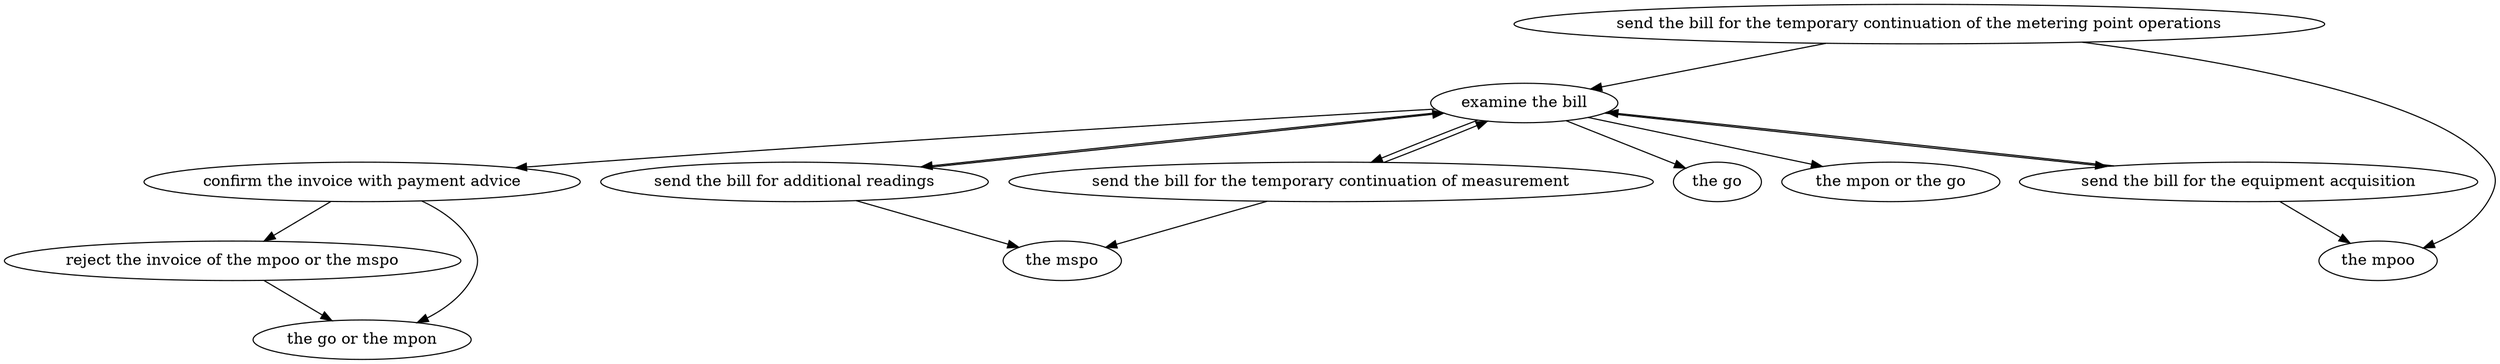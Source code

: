 strict digraph "doc-10.14" {
	graph [name="doc-10.14"];
	"send the bill for the temporary continuation of the metering point operations"	[attrs="{'type': 'Activity', 'label': 'send the bill for the temporary continuation of the metering point operations'}"];
	"examine the bill"	[attrs="{'type': 'Activity', 'label': 'examine the bill'}"];
	"send the bill for the temporary continuation of the metering point operations" -> "examine the bill"	[attrs="{'type': 'flow', 'label': 'flow'}"];
	"the mpoo"	[attrs="{'type': 'Actor', 'label': 'the mpoo'}"];
	"send the bill for the temporary continuation of the metering point operations" -> "the mpoo"	[attrs="{'type': 'actor performer', 'label': 'actor performer'}"];
	"send the bill for the temporary continuation of measurement"	[attrs="{'type': 'Activity', 'label': 'send the bill for the temporary continuation of measurement'}"];
	"examine the bill" -> "send the bill for the temporary continuation of measurement"	[attrs="{'type': 'flow', 'label': 'flow'}"];
	"send the bill for additional readings"	[attrs="{'type': 'Activity', 'label': 'send the bill for additional readings'}"];
	"examine the bill" -> "send the bill for additional readings"	[attrs="{'type': 'flow', 'label': 'flow'}"];
	"send the bill for the equipment acquisition"	[attrs="{'type': 'Activity', 'label': 'send the bill for the equipment acquisition'}"];
	"examine the bill" -> "send the bill for the equipment acquisition"	[attrs="{'type': 'flow', 'label': 'flow'}"];
	"confirm the invoice with payment advice"	[attrs="{'type': 'Activity', 'label': 'confirm the invoice with payment advice'}"];
	"examine the bill" -> "confirm the invoice with payment advice"	[attrs="{'type': 'flow', 'label': 'flow'}"];
	"the go"	[attrs="{'type': 'Actor', 'label': 'the go'}"];
	"examine the bill" -> "the go"	[attrs="{'type': 'actor performer', 'label': 'actor performer'}"];
	"the mpon or the go"	[attrs="{'type': 'Actor', 'label': 'the mpon or the go'}"];
	"examine the bill" -> "the mpon or the go"	[attrs="{'type': 'actor performer', 'label': 'actor performer'}"];
	"send the bill for the temporary continuation of measurement" -> "examine the bill"	[attrs="{'type': 'flow', 'label': 'flow'}"];
	"the mspo"	[attrs="{'type': 'Actor', 'label': 'the mspo'}"];
	"send the bill for the temporary continuation of measurement" -> "the mspo"	[attrs="{'type': 'actor performer', 'label': 'actor performer'}"];
	"send the bill for additional readings" -> "examine the bill"	[attrs="{'type': 'flow', 'label': 'flow'}"];
	"send the bill for additional readings" -> "the mspo"	[attrs="{'type': 'actor performer', 'label': 'actor performer'}"];
	"send the bill for the equipment acquisition" -> "examine the bill"	[attrs="{'type': 'flow', 'label': 'flow'}"];
	"send the bill for the equipment acquisition" -> "the mpoo"	[attrs="{'type': 'actor performer', 'label': 'actor performer'}"];
	"reject the invoice of the mpoo or the mspo"	[attrs="{'type': 'Activity', 'label': 'reject the invoice of the mpoo or the mspo'}"];
	"confirm the invoice with payment advice" -> "reject the invoice of the mpoo or the mspo"	[attrs="{'type': 'flow', 'label': 'flow'}"];
	"the go or the mpon"	[attrs="{'type': 'Actor', 'label': 'the go or the mpon'}"];
	"confirm the invoice with payment advice" -> "the go or the mpon"	[attrs="{'type': 'actor performer', 'label': 'actor performer'}"];
	"reject the invoice of the mpoo or the mspo" -> "the go or the mpon"	[attrs="{'type': 'actor performer', 'label': 'actor performer'}"];
}

